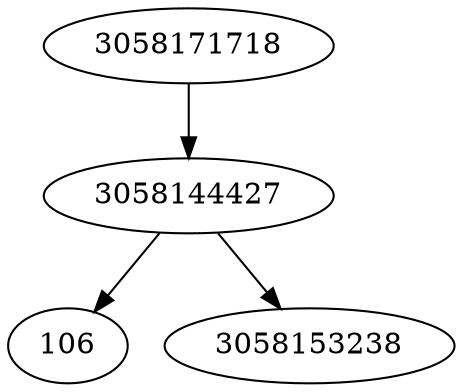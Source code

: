 strict digraph  {
106;
3058144427;
3058171718;
3058153238;
3058144427 -> 3058153238;
3058144427 -> 106;
3058171718 -> 3058144427;
}
